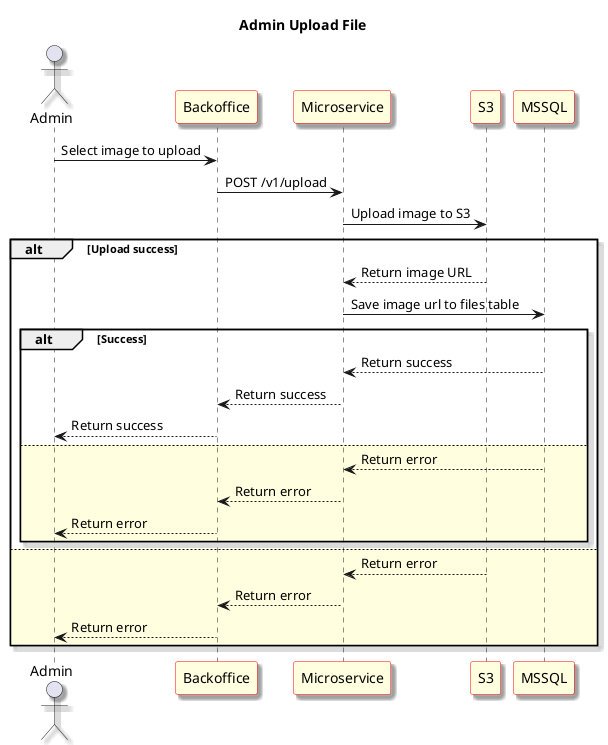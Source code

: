 @startuml Admin Upload File
skinparam shadowing true
skinparam sequence {
	ParticipantBackgroundColor LightYellow
	ParticipantBorderColor red
}
Title: Admin Upload File
actor "Admin" as User1
participant "Backoffice" as Frontend
participant "Microservice" as Microservice
participant "S3" as S3
participant "MSSQL" as Database

User1 -> Frontend: Select image to upload

Frontend -> Microservice: POST /v1/upload

Microservice -> S3: Upload image to S3

alt Upload success
	S3 --> Microservice: Return image URL
	Microservice -> Database: Save image url to files table

	alt Success
	Database --> Microservice: Return success

	Frontend <-- Microservice: Return success

	User1 <-- Frontend: Return success
	else #LightYellow

	Database --> Microservice: Return error

	Frontend <-- Microservice: Return error

	User1 <-- Frontend: Return error
	end
else #LightYellow
	S3 --> Microservice: Return error
	Microservice --> Frontend: Return error
	User1 <-- Frontend: Return error
end


@enduml